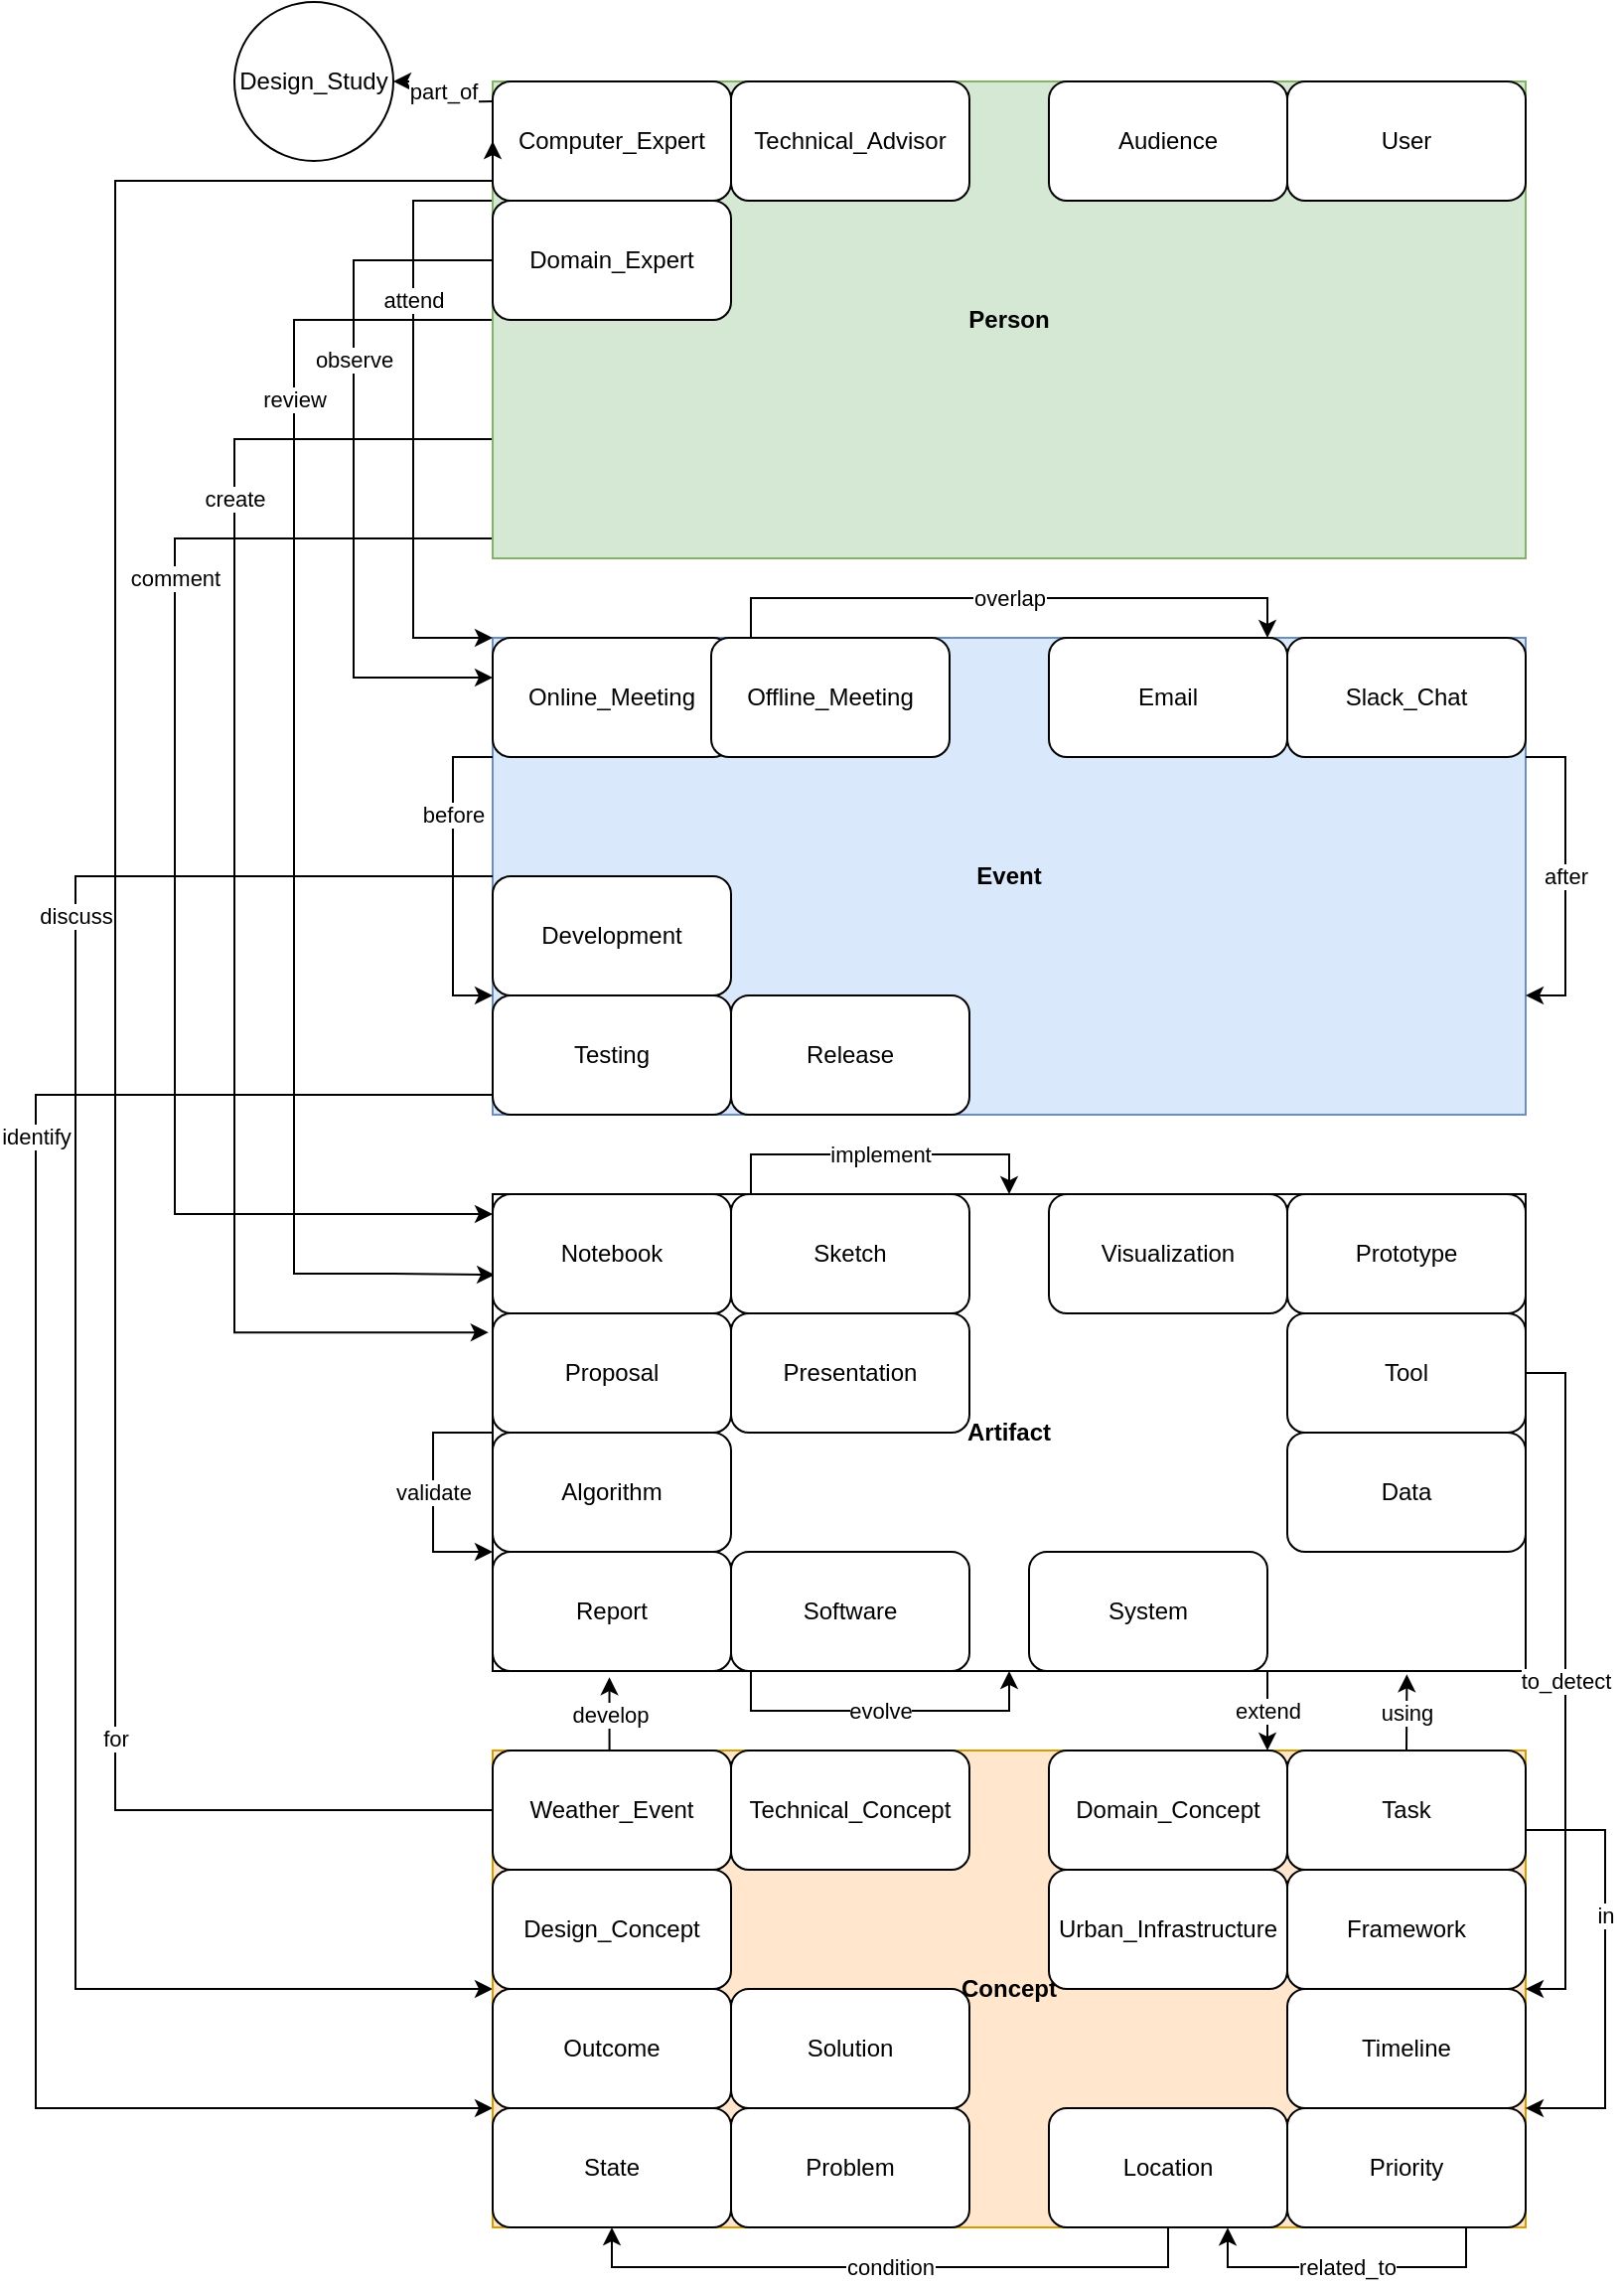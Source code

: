 <mxfile version="28.2.5">
  <diagram name="Page-1" id="YHfbvXsyHGZj7FbVzZfL">
    <mxGraphModel dx="1678" dy="969" grid="1" gridSize="10" guides="1" tooltips="1" connect="1" arrows="1" fold="1" page="1" pageScale="1" pageWidth="827" pageHeight="1169" math="0" shadow="0">
      <root>
        <mxCell id="0" />
        <mxCell id="1" parent="0" />
        <mxCell id="vYFf31mlCu3mkxG_AFyE-22" value="identify" style="edgeStyle=orthogonalEdgeStyle;rounded=0;orthogonalLoop=1;jettySize=auto;html=1;exitX=0;exitY=1;exitDx=0;exitDy=0;entryX=0;entryY=0.75;entryDx=0;entryDy=0;" parent="1" source="_YohBtGjaS3fdiYh3aLa-1" target="_YohBtGjaS3fdiYh3aLa-4" edge="1">
          <mxGeometry x="-0.468" relative="1" as="geometry">
            <Array as="points">
              <mxPoint x="250" y="560" />
              <mxPoint x="20" y="560" />
              <mxPoint x="20" y="1070" />
            </Array>
            <mxPoint as="offset" />
          </mxGeometry>
        </mxCell>
        <mxCell id="_YohBtGjaS3fdiYh3aLa-1" value="Event" style="rounded=0;whiteSpace=wrap;html=1;fillColor=#dae8fc;strokeColor=#6c8ebf;fontStyle=1" parent="1" vertex="1">
          <mxGeometry x="250" y="330" width="520" height="240" as="geometry" />
        </mxCell>
        <mxCell id="_YohBtGjaS3fdiYh3aLa-23" value="discuss" style="edgeStyle=orthogonalEdgeStyle;rounded=0;orthogonalLoop=1;jettySize=auto;html=1;exitX=0;exitY=0.5;exitDx=0;exitDy=0;entryX=0;entryY=0.5;entryDx=0;entryDy=0;" parent="1" source="_YohBtGjaS3fdiYh3aLa-1" target="_YohBtGjaS3fdiYh3aLa-4" edge="1">
          <mxGeometry x="-0.532" relative="1" as="geometry">
            <mxPoint x="270" y="450" as="sourcePoint" />
            <mxPoint x="270" y="1010" as="targetPoint" />
            <Array as="points">
              <mxPoint x="40" y="450" />
              <mxPoint x="40" y="1010" />
            </Array>
            <mxPoint as="offset" />
          </mxGeometry>
        </mxCell>
        <mxCell id="_YohBtGjaS3fdiYh3aLa-24" value="observe" style="edgeStyle=orthogonalEdgeStyle;rounded=0;orthogonalLoop=1;jettySize=auto;html=1;exitX=0;exitY=0.5;exitDx=0;exitDy=0;entryX=0;entryY=0.25;entryDx=0;entryDy=0;" parent="1" edge="1">
          <mxGeometry x="-0.278" relative="1" as="geometry">
            <mxPoint x="250" y="130" as="sourcePoint" />
            <mxPoint x="250" y="350" as="targetPoint" />
            <Array as="points">
              <mxPoint x="250" y="140" />
              <mxPoint x="180" y="140" />
              <mxPoint x="180" y="350" />
            </Array>
            <mxPoint as="offset" />
          </mxGeometry>
        </mxCell>
        <mxCell id="_YohBtGjaS3fdiYh3aLa-25" value="attend" style="edgeStyle=orthogonalEdgeStyle;rounded=0;orthogonalLoop=1;jettySize=auto;html=1;exitX=0;exitY=0.25;exitDx=0;exitDy=0;entryX=0;entryY=0;entryDx=0;entryDy=0;" parent="1" source="_YohBtGjaS3fdiYh3aLa-2" target="_YohBtGjaS3fdiYh3aLa-1" edge="1">
          <mxGeometry x="-0.4" relative="1" as="geometry">
            <Array as="points">
              <mxPoint x="210" y="110" />
              <mxPoint x="210" y="330" />
            </Array>
            <mxPoint as="offset" />
          </mxGeometry>
        </mxCell>
        <mxCell id="_YohBtGjaS3fdiYh3aLa-26" value="review" style="edgeStyle=orthogonalEdgeStyle;rounded=0;orthogonalLoop=1;jettySize=auto;html=1;exitX=0;exitY=0.75;exitDx=0;exitDy=0;entryX=0.002;entryY=0.169;entryDx=0;entryDy=0;entryPerimeter=0;" parent="1" source="_YohBtGjaS3fdiYh3aLa-2" target="_YohBtGjaS3fdiYh3aLa-3" edge="1">
          <mxGeometry x="-0.46" relative="1" as="geometry">
            <mxPoint x="200" y="660" as="targetPoint" />
            <Array as="points">
              <mxPoint x="250" y="170" />
              <mxPoint x="150" y="170" />
              <mxPoint x="150" y="650" />
              <mxPoint x="200" y="650" />
            </Array>
            <mxPoint as="offset" />
          </mxGeometry>
        </mxCell>
        <mxCell id="_YohBtGjaS3fdiYh3aLa-27" value="comment" style="edgeStyle=orthogonalEdgeStyle;rounded=0;orthogonalLoop=1;jettySize=auto;html=1;exitX=0;exitY=1;exitDx=0;exitDy=0;entryX=0;entryY=0;entryDx=0;entryDy=0;" parent="1" source="_YohBtGjaS3fdiYh3aLa-2" edge="1">
          <mxGeometry x="-0.433" relative="1" as="geometry">
            <mxPoint x="250.0" y="300.0" as="sourcePoint" />
            <mxPoint x="250.0" y="620" as="targetPoint" />
            <Array as="points">
              <mxPoint x="250" y="280" />
              <mxPoint x="90" y="280" />
              <mxPoint x="90" y="620" />
            </Array>
            <mxPoint as="offset" />
          </mxGeometry>
        </mxCell>
        <mxCell id="_YohBtGjaS3fdiYh3aLa-28" value="create" style="edgeStyle=orthogonalEdgeStyle;rounded=0;orthogonalLoop=1;jettySize=auto;html=1;exitX=0;exitY=0.75;exitDx=0;exitDy=0;entryX=-0.004;entryY=0.29;entryDx=0;entryDy=0;entryPerimeter=0;" parent="1" source="_YohBtGjaS3fdiYh3aLa-2" target="_YohBtGjaS3fdiYh3aLa-3" edge="1">
          <mxGeometry x="-0.548" relative="1" as="geometry">
            <mxPoint x="220" y="730" as="targetPoint" />
            <Array as="points">
              <mxPoint x="120" y="230" />
              <mxPoint x="120" y="680" />
            </Array>
            <mxPoint as="offset" />
          </mxGeometry>
        </mxCell>
        <mxCell id="_YohBtGjaS3fdiYh3aLa-2" value="Person" style="rounded=0;whiteSpace=wrap;html=1;fillColor=#d5e8d4;strokeColor=#82b366;fontStyle=1" parent="1" vertex="1">
          <mxGeometry x="250" y="50" width="520" height="240" as="geometry" />
        </mxCell>
        <mxCell id="_YohBtGjaS3fdiYh3aLa-31" value="extend" style="edgeStyle=orthogonalEdgeStyle;rounded=0;orthogonalLoop=1;jettySize=auto;html=1;exitX=0.75;exitY=1;exitDx=0;exitDy=0;entryX=0.75;entryY=0;entryDx=0;entryDy=0;" parent="1" source="_YohBtGjaS3fdiYh3aLa-3" target="_YohBtGjaS3fdiYh3aLa-4" edge="1">
          <mxGeometry relative="1" as="geometry" />
        </mxCell>
        <mxCell id="_YohBtGjaS3fdiYh3aLa-3" value="Artifact" style="rounded=0;whiteSpace=wrap;html=1;fontStyle=1" parent="1" vertex="1">
          <mxGeometry x="250" y="610" width="520" height="240" as="geometry" />
        </mxCell>
        <mxCell id="_YohBtGjaS3fdiYh3aLa-4" value="Concept" style="rounded=0;whiteSpace=wrap;html=1;fillColor=#ffe6cc;strokeColor=#d79b00;fontStyle=1" parent="1" vertex="1">
          <mxGeometry x="250" y="890" width="520" height="240" as="geometry" />
        </mxCell>
        <mxCell id="_YohBtGjaS3fdiYh3aLa-5" value="Computer_Expert" style="rounded=1;whiteSpace=wrap;html=1;" parent="1" vertex="1">
          <mxGeometry x="250" y="50" width="120" height="60" as="geometry" />
        </mxCell>
        <mxCell id="_YohBtGjaS3fdiYh3aLa-6" value="Domain_Expert" style="rounded=1;whiteSpace=wrap;html=1;" parent="1" vertex="1">
          <mxGeometry x="250" y="110" width="120" height="60" as="geometry" />
        </mxCell>
        <mxCell id="_YohBtGjaS3fdiYh3aLa-7" value="Technical_Advisor" style="rounded=1;whiteSpace=wrap;html=1;" parent="1" vertex="1">
          <mxGeometry x="370" y="50" width="120" height="60" as="geometry" />
        </mxCell>
        <mxCell id="_YohBtGjaS3fdiYh3aLa-8" value="Audience" style="rounded=1;whiteSpace=wrap;html=1;" parent="1" vertex="1">
          <mxGeometry x="530" y="50" width="120" height="60" as="geometry" />
        </mxCell>
        <mxCell id="_YohBtGjaS3fdiYh3aLa-9" value="User" style="rounded=1;whiteSpace=wrap;html=1;" parent="1" vertex="1">
          <mxGeometry x="650" y="50" width="120" height="60" as="geometry" />
        </mxCell>
        <mxCell id="_YohBtGjaS3fdiYh3aLa-10" value="Online_Meeting" style="rounded=1;whiteSpace=wrap;html=1;" parent="1" vertex="1">
          <mxGeometry x="250" y="330" width="120" height="60" as="geometry" />
        </mxCell>
        <mxCell id="_YohBtGjaS3fdiYh3aLa-11" value="Offline_Meeting" style="rounded=1;whiteSpace=wrap;html=1;" parent="1" vertex="1">
          <mxGeometry x="360" y="330" width="120" height="60" as="geometry" />
        </mxCell>
        <mxCell id="_YohBtGjaS3fdiYh3aLa-12" value="Slack_Chat" style="rounded=1;whiteSpace=wrap;html=1;" parent="1" vertex="1">
          <mxGeometry x="650" y="330" width="120" height="60" as="geometry" />
        </mxCell>
        <mxCell id="_YohBtGjaS3fdiYh3aLa-13" value="Email" style="rounded=1;whiteSpace=wrap;html=1;" parent="1" vertex="1">
          <mxGeometry x="530" y="330" width="120" height="60" as="geometry" />
        </mxCell>
        <mxCell id="_YohBtGjaS3fdiYh3aLa-15" value="Notebook" style="rounded=1;whiteSpace=wrap;html=1;" parent="1" vertex="1">
          <mxGeometry x="250" y="610" width="120" height="60" as="geometry" />
        </mxCell>
        <mxCell id="_YohBtGjaS3fdiYh3aLa-16" value="Proposal" style="rounded=1;whiteSpace=wrap;html=1;" parent="1" vertex="1">
          <mxGeometry x="250" y="670" width="120" height="60" as="geometry" />
        </mxCell>
        <mxCell id="_YohBtGjaS3fdiYh3aLa-17" value="Sketch" style="rounded=1;whiteSpace=wrap;html=1;" parent="1" vertex="1">
          <mxGeometry x="370" y="610" width="120" height="60" as="geometry" />
        </mxCell>
        <mxCell id="_YohBtGjaS3fdiYh3aLa-18" value="Visualization" style="rounded=1;whiteSpace=wrap;html=1;" parent="1" vertex="1">
          <mxGeometry x="530" y="610" width="120" height="60" as="geometry" />
        </mxCell>
        <mxCell id="_YohBtGjaS3fdiYh3aLa-19" value="Prototype" style="rounded=1;whiteSpace=wrap;html=1;" parent="1" vertex="1">
          <mxGeometry x="650" y="610" width="120" height="60" as="geometry" />
        </mxCell>
        <mxCell id="_YohBtGjaS3fdiYh3aLa-20" value="Data" style="rounded=1;whiteSpace=wrap;html=1;" parent="1" vertex="1">
          <mxGeometry x="650" y="730" width="120" height="60" as="geometry" />
        </mxCell>
        <mxCell id="_YohBtGjaS3fdiYh3aLa-21" value="Domain_Concept" style="rounded=1;whiteSpace=wrap;html=1;" parent="1" vertex="1">
          <mxGeometry x="530" y="890" width="120" height="60" as="geometry" />
        </mxCell>
        <mxCell id="_YohBtGjaS3fdiYh3aLa-22" value="Technical_Concept" style="rounded=1;whiteSpace=wrap;html=1;" parent="1" vertex="1">
          <mxGeometry x="370" y="890" width="120" height="60" as="geometry" />
        </mxCell>
        <mxCell id="_YohBtGjaS3fdiYh3aLa-29" value="evolve" style="edgeStyle=orthogonalEdgeStyle;rounded=0;orthogonalLoop=1;jettySize=auto;html=1;exitX=0.25;exitY=1;exitDx=0;exitDy=0;entryX=0.5;entryY=1;entryDx=0;entryDy=0;" parent="1" source="_YohBtGjaS3fdiYh3aLa-3" target="_YohBtGjaS3fdiYh3aLa-3" edge="1">
          <mxGeometry relative="1" as="geometry">
            <Array as="points">
              <mxPoint x="380" y="870" />
              <mxPoint x="510" y="870" />
            </Array>
          </mxGeometry>
        </mxCell>
        <mxCell id="_YohBtGjaS3fdiYh3aLa-33" value="validate" style="edgeStyle=orthogonalEdgeStyle;rounded=0;orthogonalLoop=1;jettySize=auto;html=1;exitX=0;exitY=0.5;exitDx=0;exitDy=0;entryX=0;entryY=0.75;entryDx=0;entryDy=0;" parent="1" source="_YohBtGjaS3fdiYh3aLa-3" target="_YohBtGjaS3fdiYh3aLa-3" edge="1">
          <mxGeometry relative="1" as="geometry">
            <Array as="points">
              <mxPoint x="220" y="730" />
              <mxPoint x="220" y="790" />
            </Array>
          </mxGeometry>
        </mxCell>
        <mxCell id="_YohBtGjaS3fdiYh3aLa-34" value="implement" style="edgeStyle=orthogonalEdgeStyle;rounded=0;orthogonalLoop=1;jettySize=auto;html=1;exitX=0.25;exitY=0;exitDx=0;exitDy=0;entryX=0.5;entryY=0;entryDx=0;entryDy=0;" parent="1" source="_YohBtGjaS3fdiYh3aLa-3" target="_YohBtGjaS3fdiYh3aLa-3" edge="1">
          <mxGeometry relative="1" as="geometry">
            <Array as="points">
              <mxPoint x="380" y="590" />
              <mxPoint x="510" y="590" />
            </Array>
          </mxGeometry>
        </mxCell>
        <mxCell id="_YohBtGjaS3fdiYh3aLa-36" value="part_of" style="edgeStyle=orthogonalEdgeStyle;rounded=0;orthogonalLoop=1;jettySize=auto;html=1;entryX=1;entryY=0.5;entryDx=0;entryDy=0;" parent="1" target="_YohBtGjaS3fdiYh3aLa-35" edge="1">
          <mxGeometry relative="1" as="geometry">
            <mxPoint x="250" y="60" as="sourcePoint" />
          </mxGeometry>
        </mxCell>
        <mxCell id="_YohBtGjaS3fdiYh3aLa-35" value="Design_Study" style="ellipse;whiteSpace=wrap;html=1;aspect=fixed;" parent="1" vertex="1">
          <mxGeometry x="120" y="10" width="80" height="80" as="geometry" />
        </mxCell>
        <mxCell id="_YohBtGjaS3fdiYh3aLa-37" value="overlap" style="edgeStyle=orthogonalEdgeStyle;rounded=0;orthogonalLoop=1;jettySize=auto;html=1;exitX=0.25;exitY=0;exitDx=0;exitDy=0;entryX=0.75;entryY=0;entryDx=0;entryDy=0;" parent="1" source="_YohBtGjaS3fdiYh3aLa-1" target="_YohBtGjaS3fdiYh3aLa-1" edge="1">
          <mxGeometry relative="1" as="geometry">
            <Array as="points">
              <mxPoint x="380" y="310" />
              <mxPoint x="640" y="310" />
            </Array>
          </mxGeometry>
        </mxCell>
        <mxCell id="_YohBtGjaS3fdiYh3aLa-38" value="before" style="edgeStyle=orthogonalEdgeStyle;rounded=0;orthogonalLoop=1;jettySize=auto;html=1;exitX=0;exitY=0.25;exitDx=0;exitDy=0;entryX=0;entryY=0.75;entryDx=0;entryDy=0;" parent="1" source="_YohBtGjaS3fdiYh3aLa-1" target="_YohBtGjaS3fdiYh3aLa-1" edge="1">
          <mxGeometry x="-0.374" relative="1" as="geometry">
            <Array as="points">
              <mxPoint x="230" y="390" />
              <mxPoint x="230" y="510" />
            </Array>
            <mxPoint y="-1" as="offset" />
          </mxGeometry>
        </mxCell>
        <mxCell id="_YohBtGjaS3fdiYh3aLa-39" value="after" style="edgeStyle=orthogonalEdgeStyle;rounded=0;orthogonalLoop=1;jettySize=auto;html=1;exitX=1;exitY=0.25;exitDx=0;exitDy=0;entryX=1;entryY=0.75;entryDx=0;entryDy=0;" parent="1" source="_YohBtGjaS3fdiYh3aLa-1" target="_YohBtGjaS3fdiYh3aLa-1" edge="1">
          <mxGeometry relative="1" as="geometry" />
        </mxCell>
        <mxCell id="vYFf31mlCu3mkxG_AFyE-25" value="to_detect" style="edgeStyle=orthogonalEdgeStyle;rounded=0;orthogonalLoop=1;jettySize=auto;html=1;exitX=1;exitY=0.5;exitDx=0;exitDy=0;entryX=1;entryY=0.5;entryDx=0;entryDy=0;" parent="1" source="vYFf31mlCu3mkxG_AFyE-1" target="_YohBtGjaS3fdiYh3aLa-4" edge="1">
          <mxGeometry relative="1" as="geometry" />
        </mxCell>
        <mxCell id="vYFf31mlCu3mkxG_AFyE-1" value="Tool" style="rounded=1;whiteSpace=wrap;html=1;" parent="1" vertex="1">
          <mxGeometry x="650" y="670" width="120" height="60" as="geometry" />
        </mxCell>
        <mxCell id="vYFf31mlCu3mkxG_AFyE-2" value="Algorithm" style="rounded=1;whiteSpace=wrap;html=1;" parent="1" vertex="1">
          <mxGeometry x="250" y="730" width="120" height="60" as="geometry" />
        </mxCell>
        <mxCell id="vYFf31mlCu3mkxG_AFyE-3" value="Software" style="rounded=1;whiteSpace=wrap;html=1;" parent="1" vertex="1">
          <mxGeometry x="370" y="790" width="120" height="60" as="geometry" />
        </mxCell>
        <mxCell id="vYFf31mlCu3mkxG_AFyE-26" value="for" style="edgeStyle=orthogonalEdgeStyle;rounded=0;orthogonalLoop=1;jettySize=auto;html=1;exitX=0;exitY=0.5;exitDx=0;exitDy=0;entryX=0;entryY=0.5;entryDx=0;entryDy=0;" parent="1" source="vYFf31mlCu3mkxG_AFyE-4" target="_YohBtGjaS3fdiYh3aLa-5" edge="1">
          <mxGeometry x="-0.629" relative="1" as="geometry">
            <mxPoint x="240" y="920" as="sourcePoint" />
            <mxPoint x="240" y="100" as="targetPoint" />
            <Array as="points">
              <mxPoint x="60" y="920" />
              <mxPoint x="60" y="100" />
            </Array>
            <mxPoint as="offset" />
          </mxGeometry>
        </mxCell>
        <mxCell id="vYFf31mlCu3mkxG_AFyE-4" value="Weather_Event" style="rounded=1;whiteSpace=wrap;html=1;" parent="1" vertex="1">
          <mxGeometry x="250" y="890" width="120" height="60" as="geometry" />
        </mxCell>
        <mxCell id="vYFf31mlCu3mkxG_AFyE-5" value="Task" style="rounded=1;whiteSpace=wrap;html=1;" parent="1" vertex="1">
          <mxGeometry x="650" y="890" width="120" height="60" as="geometry" />
        </mxCell>
        <mxCell id="vYFf31mlCu3mkxG_AFyE-28" value="in" style="edgeStyle=orthogonalEdgeStyle;rounded=0;orthogonalLoop=1;jettySize=auto;html=1;entryX=1;entryY=0;entryDx=0;entryDy=0;" parent="1" target="vYFf31mlCu3mkxG_AFyE-13" edge="1">
          <mxGeometry x="-0.25" relative="1" as="geometry">
            <mxPoint x="770" y="930" as="sourcePoint" />
            <Array as="points">
              <mxPoint x="770" y="930" />
              <mxPoint x="810" y="930" />
              <mxPoint x="810" y="1070" />
            </Array>
            <mxPoint as="offset" />
          </mxGeometry>
        </mxCell>
        <mxCell id="vYFf31mlCu3mkxG_AFyE-6" value="Framework" style="rounded=1;whiteSpace=wrap;html=1;" parent="1" vertex="1">
          <mxGeometry x="650" y="950" width="120" height="60" as="geometry" />
        </mxCell>
        <mxCell id="vYFf31mlCu3mkxG_AFyE-7" value="Development" style="rounded=1;whiteSpace=wrap;html=1;" parent="1" vertex="1">
          <mxGeometry x="250" y="450" width="120" height="60" as="geometry" />
        </mxCell>
        <mxCell id="vYFf31mlCu3mkxG_AFyE-8" value="Testing" style="rounded=1;whiteSpace=wrap;html=1;" parent="1" vertex="1">
          <mxGeometry x="250" y="510" width="120" height="60" as="geometry" />
        </mxCell>
        <mxCell id="vYFf31mlCu3mkxG_AFyE-9" value="Release" style="rounded=1;whiteSpace=wrap;html=1;" parent="1" vertex="1">
          <mxGeometry x="370" y="510" width="120" height="60" as="geometry" />
        </mxCell>
        <mxCell id="vYFf31mlCu3mkxG_AFyE-10" value="Design_Concept" style="rounded=1;whiteSpace=wrap;html=1;" parent="1" vertex="1">
          <mxGeometry x="250" y="950" width="120" height="60" as="geometry" />
        </mxCell>
        <mxCell id="vYFf31mlCu3mkxG_AFyE-33" value="related_to" style="edgeStyle=orthogonalEdgeStyle;rounded=0;orthogonalLoop=1;jettySize=auto;html=1;exitX=0.75;exitY=1;exitDx=0;exitDy=0;" parent="1" source="vYFf31mlCu3mkxG_AFyE-13" edge="1">
          <mxGeometry relative="1" as="geometry">
            <mxPoint x="620" y="1130.143" as="targetPoint" />
            <Array as="points">
              <mxPoint x="740" y="1150" />
              <mxPoint x="620" y="1150" />
            </Array>
          </mxGeometry>
        </mxCell>
        <mxCell id="vYFf31mlCu3mkxG_AFyE-13" value="Priority" style="rounded=1;whiteSpace=wrap;html=1;" parent="1" vertex="1">
          <mxGeometry x="650" y="1070" width="120" height="60" as="geometry" />
        </mxCell>
        <mxCell id="vYFf31mlCu3mkxG_AFyE-14" value="Timeline" style="rounded=1;whiteSpace=wrap;html=1;" parent="1" vertex="1">
          <mxGeometry x="650" y="1010" width="120" height="60" as="geometry" />
        </mxCell>
        <mxCell id="vYFf31mlCu3mkxG_AFyE-15" value="System" style="rounded=1;whiteSpace=wrap;html=1;" parent="1" vertex="1">
          <mxGeometry x="520" y="790" width="120" height="60" as="geometry" />
        </mxCell>
        <mxCell id="vYFf31mlCu3mkxG_AFyE-16" value="Problem" style="rounded=1;whiteSpace=wrap;html=1;" parent="1" vertex="1">
          <mxGeometry x="370" y="1070" width="120" height="60" as="geometry" />
        </mxCell>
        <mxCell id="vYFf31mlCu3mkxG_AFyE-17" value="Solution" style="rounded=1;whiteSpace=wrap;html=1;" parent="1" vertex="1">
          <mxGeometry x="370" y="1010" width="120" height="60" as="geometry" />
        </mxCell>
        <mxCell id="vYFf31mlCu3mkxG_AFyE-19" value="State" style="rounded=1;whiteSpace=wrap;html=1;" parent="1" vertex="1">
          <mxGeometry x="250" y="1070" width="120" height="60" as="geometry" />
        </mxCell>
        <mxCell id="vYFf31mlCu3mkxG_AFyE-20" value="Urban_Infrastructure" style="rounded=1;whiteSpace=wrap;html=1;" parent="1" vertex="1">
          <mxGeometry x="530" y="950" width="120" height="60" as="geometry" />
        </mxCell>
        <mxCell id="vYFf31mlCu3mkxG_AFyE-21" value="Outcome" style="rounded=1;whiteSpace=wrap;html=1;" parent="1" vertex="1">
          <mxGeometry x="250" y="1010" width="120" height="60" as="geometry" />
        </mxCell>
        <mxCell id="vYFf31mlCu3mkxG_AFyE-31" value="condition" style="edgeStyle=orthogonalEdgeStyle;rounded=0;orthogonalLoop=1;jettySize=auto;html=1;exitX=0.5;exitY=1;exitDx=0;exitDy=0;entryX=0.5;entryY=1;entryDx=0;entryDy=0;" parent="1" source="vYFf31mlCu3mkxG_AFyE-27" target="vYFf31mlCu3mkxG_AFyE-19" edge="1">
          <mxGeometry relative="1" as="geometry" />
        </mxCell>
        <mxCell id="vYFf31mlCu3mkxG_AFyE-27" value="Location" style="rounded=1;whiteSpace=wrap;html=1;" parent="1" vertex="1">
          <mxGeometry x="530" y="1070" width="120" height="60" as="geometry" />
        </mxCell>
        <mxCell id="vYFf31mlCu3mkxG_AFyE-29" value="develop" style="edgeStyle=orthogonalEdgeStyle;rounded=0;orthogonalLoop=1;jettySize=auto;html=1;exitX=0.5;exitY=0;exitDx=0;exitDy=0;entryX=0.113;entryY=1.013;entryDx=0;entryDy=0;entryPerimeter=0;" parent="1" source="vYFf31mlCu3mkxG_AFyE-4" target="_YohBtGjaS3fdiYh3aLa-3" edge="1">
          <mxGeometry relative="1" as="geometry" />
        </mxCell>
        <mxCell id="vYFf31mlCu3mkxG_AFyE-30" value="using" style="edgeStyle=orthogonalEdgeStyle;rounded=0;orthogonalLoop=1;jettySize=auto;html=1;exitX=0.5;exitY=0;exitDx=0;exitDy=0;entryX=0.885;entryY=1.007;entryDx=0;entryDy=0;entryPerimeter=0;" parent="1" source="vYFf31mlCu3mkxG_AFyE-5" target="_YohBtGjaS3fdiYh3aLa-3" edge="1">
          <mxGeometry relative="1" as="geometry" />
        </mxCell>
        <mxCell id="uil35yUp4J-_nAdF0Ysi-1" value="Report" style="rounded=1;whiteSpace=wrap;html=1;" vertex="1" parent="1">
          <mxGeometry x="250" y="790" width="120" height="60" as="geometry" />
        </mxCell>
        <mxCell id="uil35yUp4J-_nAdF0Ysi-2" value="Presentation" style="rounded=1;whiteSpace=wrap;html=1;" vertex="1" parent="1">
          <mxGeometry x="370" y="670" width="120" height="60" as="geometry" />
        </mxCell>
      </root>
    </mxGraphModel>
  </diagram>
</mxfile>
